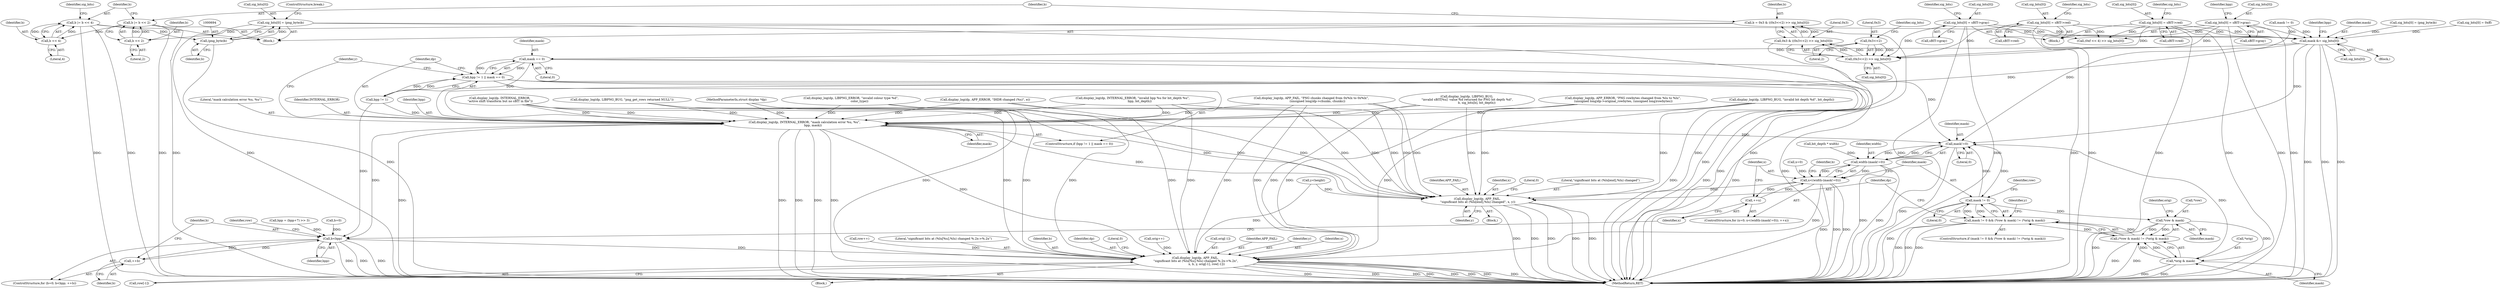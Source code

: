 digraph "0_Android_9d4853418ab2f754c2b63e091c29c5529b8b86ca_21@array" {
"1000689" [label="(Call,sig_bits[0] = (png_byte)b)"];
"1000693" [label="(Call,(png_byte)b)"];
"1000684" [label="(Call,b |= b << 4)"];
"1000686" [label="(Call,b << 4)"];
"1000679" [label="(Call,b |= b << 2)"];
"1000681" [label="(Call,b << 2)"];
"1000668" [label="(Call,b = 0x3 & ((0x3<<2) >> sig_bits[0]))"];
"1000670" [label="(Call,0x3 & ((0x3<<2) >> sig_bits[0]))"];
"1000672" [label="(Call,(0x3<<2) >> sig_bits[0])"];
"1000673" [label="(Call,0x3<<2)"];
"1000441" [label="(Call,sig_bits[0] = sBIT->gray)"];
"1000462" [label="(Call,sig_bits[0] = sBIT->red)"];
"1000490" [label="(Call,sig_bits[0] = sBIT->red)"];
"1000429" [label="(Call,sig_bits[0] = sBIT->gray)"];
"1000741" [label="(Call,mask &= sig_bits[0])"];
"1000751" [label="(Call,mask == 0)"];
"1000747" [label="(Call,bpp != 1 || mask == 0)"];
"1000754" [label="(Call,display_log(dp, INTERNAL_ERROR, \"mask calculation error %u, %u\",\n                  bpp, mask))"];
"1000793" [label="(Call,mask!=0)"];
"1000791" [label="(Call,width-(mask!=0))"];
"1000789" [label="(Call,x<(width-(mask!=0)))"];
"1000796" [label="(Call,++x)"];
"1000827" [label="(Call,display_log(dp, APP_FAIL,\n \"significant bits at (%lu[%u],%lu) changed %.2x->%.2x\",\n                        x, b, y, orig[-1], row[-1]))"];
"1000859" [label="(Call,display_log(dp, APP_FAIL,\n \"significant bits at (%lu[end],%lu) changed\", x, y))"];
"1000846" [label="(Call,mask != 0)"];
"1000845" [label="(Call,mask != 0 && (*row & mask) != (*orig & mask))"];
"1000850" [label="(Call,*row & mask)"];
"1000849" [label="(Call,(*row & mask) != (*orig & mask))"];
"1000854" [label="(Call,*orig & mask)"];
"1000804" [label="(Call,b<bpp)"];
"1000807" [label="(Call,++b)"];
"1000797" [label="(Identifier,x)"];
"1000494" [label="(Call,sBIT->red)"];
"1000845" [label="(Call,mask != 0 && (*row & mask) != (*orig & mask))"];
"1000723" [label="(Call,display_log(dp, LIBPNG_BUG, \"invalid bit depth %d\", bit_depth))"];
"1000681" [label="(Call,b << 2)"];
"1000753" [label="(Literal,0)"];
"1000864" [label="(Identifier,y)"];
"1000834" [label="(Call,orig[-1])"];
"1000672" [label="(Call,(0x3<<2) >> sig_bits[0])"];
"1000794" [label="(Identifier,mask)"];
"1000848" [label="(Literal,0)"];
"1000661" [label="(Call,sig_bits[0] = 0xff)"];
"1000764" [label="(Call,y<height)"];
"1000680" [label="(Identifier,b)"];
"1000686" [label="(Call,b << 4)"];
"1000829" [label="(Identifier,APP_FAIL)"];
"1000800" [label="(ControlStructure,for (b=0; b<bpp; ++b))"];
"1000838" [label="(Call,row[-1])"];
"1000684" [label="(Call,b |= b << 4)"];
"1000691" [label="(Identifier,sig_bits)"];
"1000131" [label="(MethodParameterIn,struct display *dp)"];
"1000490" [label="(Call,sig_bits[0] = sBIT->red)"];
"1000675" [label="(Literal,2)"];
"1000741" [label="(Call,mask &= sig_bits[0])"];
"1000852" [label="(Identifier,row)"];
"1000586" [label="(Block,)"];
"1000789" [label="(Call,x<(width-(mask!=0)))"];
"1000752" [label="(Identifier,mask)"];
"1000833" [label="(Identifier,y)"];
"1000792" [label="(Identifier,width)"];
"1000815" [label="(Identifier,row)"];
"1000791" [label="(Call,width-(mask!=0))"];
"1000491" [label="(Call,sig_bits[0])"];
"1000749" [label="(Identifier,bpp)"];
"1000702" [label="(Call,(0xf << 4) >> sig_bits[0])"];
"1000688" [label="(Literal,4)"];
"1000793" [label="(Call,mask!=0)"];
"1000846" [label="(Call,mask != 0)"];
"1000748" [label="(Call,bpp != 1)"];
"1000804" [label="(Call,b<bpp)"];
"1000806" [label="(Identifier,bpp)"];
"1000188" [label="(Call,display_log(dp, APP_ERROR, \"IHDR changed (%s)\", e))"];
"1000433" [label="(Call,sBIT->gray)"];
"1000785" [label="(ControlStructure,for (x=0; x<(width-(mask!=0)); ++x))"];
"1000855" [label="(Call,*orig)"];
"1000466" [label="(Call,sBIT->red)"];
"1000751" [label="(Call,mask == 0)"];
"1000683" [label="(Literal,2)"];
"1000437" [label="(Identifier,bpp)"];
"1000757" [label="(Literal,\"mask calculation error %u, %u\")"];
"1000421" [label="(Call,display_log(dp, INTERNAL_ERROR,\n \"active shift transform but no sBIT in file\"))"];
"1000236" [label="(Call,display_log(dp, APP_ERROR, \"PNG rowbytes changed from %lu to %lu\",\n (unsigned long)dp->original_rowbytes, (unsigned long)rowbytes))"];
"1000677" [label="(Identifier,sig_bits)"];
"1000746" [label="(ControlStructure,if (bpp != 1 || mask == 0))"];
"1000831" [label="(Identifier,x)"];
"1000687" [label="(Identifier,b)"];
"1000450" [label="(Identifier,sig_bits)"];
"1000499" [label="(Identifier,sig_bits)"];
"1000863" [label="(Identifier,x)"];
"1000671" [label="(Literal,0x3)"];
"1000682" [label="(Identifier,b)"];
"1000669" [label="(Identifier,b)"];
"1000869" [label="(MethodReturn,RET)"];
"1000674" [label="(Literal,0x3)"];
"1000430" [label="(Call,sig_bits[0])"];
"1000808" [label="(Identifier,b)"];
"1000695" [label="(Identifier,b)"];
"1000807" [label="(Call,++b)"];
"1000859" [label="(Call,display_log(dp, APP_FAIL,\n \"significant bits at (%lu[end],%lu) changed\", x, y))"];
"1000463" [label="(Call,sig_bits[0])"];
"1000856" [label="(Identifier,orig)"];
"1000690" [label="(Call,sig_bits[0])"];
"1000685" [label="(Identifier,b)"];
"1000854" [label="(Call,*orig & mask)"];
"1000814" [label="(Call,row++)"];
"1000696" [label="(ControlStructure,break;)"];
"1000743" [label="(Call,sig_bits[0])"];
"1000578" [label="(Call,display_log(dp, INTERNAL_ERROR, \"invalid bpp %u for bit_depth %u\",\n               bpp, bit_depth))"];
"1000847" [label="(Identifier,mask)"];
"1000830" [label="(Literal,\"significant bits at (%lu[%u],%lu) changed %.2x->%.2x\")"];
"1000211" [label="(Call,display_log(dp, APP_FAIL, \"PNG chunks changed from 0x%lx to 0x%lx\",\n             (unsigned long)dp->chunks, chunks))"];
"1000272" [label="(Call,bit_depth * width)"];
"1000670" [label="(Call,0x3 & ((0x3<<2) >> sig_bits[0]))"];
"1000673" [label="(Call,0x3<<2)"];
"1000442" [label="(Call,sig_bits[0])"];
"1000866" [label="(Literal,0)"];
"1000862" [label="(Literal,\"significant bits at (%lu[end],%lu) changed\")"];
"1000832" [label="(Identifier,b)"];
"1000689" [label="(Call,sig_bits[0] = (png_byte)b)"];
"1000462" [label="(Call,sig_bits[0] = sBIT->red)"];
"1000768" [label="(Identifier,y)"];
"1000429" [label="(Call,sig_bits[0] = sBIT->gray)"];
"1000762" [label="(Identifier,y)"];
"1000860" [label="(Identifier,dp)"];
"1000844" [label="(ControlStructure,if (mask != 0 && (*row & mask) != (*orig & mask)))"];
"1000729" [label="(Call,bpp = (bpp+7) >> 3)"];
"1000826" [label="(Block,)"];
"1000853" [label="(Identifier,mask)"];
"1000471" [label="(Identifier,sig_bits)"];
"1000828" [label="(Identifier,dp)"];
"1000742" [label="(Identifier,mask)"];
"1000786" [label="(Call,x=0)"];
"1000850" [label="(Call,*row & mask)"];
"1000796" [label="(Call,++x)"];
"1000827" [label="(Call,display_log(dp, APP_FAIL,\n \"significant bits at (%lu[%u],%lu) changed %.2x->%.2x\",\n                        x, b, y, orig[-1], row[-1]))"];
"1000858" [label="(Block,)"];
"1000849" [label="(Call,(*row & mask) != (*orig & mask))"];
"1000525" [label="(Call,display_log(dp, LIBPNG_ERROR, \"invalid colour type %d\",\n                  color_type))"];
"1000756" [label="(Identifier,INTERNAL_ERROR)"];
"1000714" [label="(Call,sig_bits[0] = (png_byte)b)"];
"1000560" [label="(Call,display_log(dp, LIBPNG_BUG,\n \"invalid sBIT[%u]  value %d returned for PNG bit depth %d\",\n                     b, sig_bits[b], bit_depth))"];
"1000693" [label="(Call,(png_byte)b)"];
"1000843" [label="(Literal,0)"];
"1000284" [label="(Call,display_log(dp, LIBPNG_BUG, \"png_get_rows returned NULL\"))"];
"1000668" [label="(Call,b = 0x3 & ((0x3<<2) >> sig_bits[0]))"];
"1000759" [label="(Identifier,mask)"];
"1000790" [label="(Identifier,x)"];
"1000427" [label="(Block,)"];
"1000821" [label="(Call,orig++)"];
"1000754" [label="(Call,display_log(dp, INTERNAL_ERROR, \"mask calculation error %u, %u\",\n                  bpp, mask))"];
"1000802" [label="(Identifier,b)"];
"1000441" [label="(Call,sig_bits[0] = sBIT->gray)"];
"1000679" [label="(Call,b |= b << 2)"];
"1000857" [label="(Identifier,mask)"];
"1000805" [label="(Identifier,b)"];
"1000676" [label="(Call,sig_bits[0])"];
"1000445" [label="(Call,sBIT->gray)"];
"1000801" [label="(Call,b=0)"];
"1000747" [label="(Call,bpp != 1 || mask == 0)"];
"1000795" [label="(Literal,0)"];
"1000861" [label="(Identifier,APP_FAIL)"];
"1000758" [label="(Identifier,bpp)"];
"1000737" [label="(Call,mask != 0)"];
"1000755" [label="(Identifier,dp)"];
"1000740" [label="(Block,)"];
"1000851" [label="(Call,*row)"];
"1000689" -> "1000586"  [label="AST: "];
"1000689" -> "1000693"  [label="CFG: "];
"1000690" -> "1000689"  [label="AST: "];
"1000693" -> "1000689"  [label="AST: "];
"1000696" -> "1000689"  [label="CFG: "];
"1000689" -> "1000869"  [label="DDG: "];
"1000689" -> "1000869"  [label="DDG: "];
"1000693" -> "1000689"  [label="DDG: "];
"1000689" -> "1000741"  [label="DDG: "];
"1000693" -> "1000695"  [label="CFG: "];
"1000694" -> "1000693"  [label="AST: "];
"1000695" -> "1000693"  [label="AST: "];
"1000693" -> "1000869"  [label="DDG: "];
"1000684" -> "1000693"  [label="DDG: "];
"1000684" -> "1000586"  [label="AST: "];
"1000684" -> "1000686"  [label="CFG: "];
"1000685" -> "1000684"  [label="AST: "];
"1000686" -> "1000684"  [label="AST: "];
"1000691" -> "1000684"  [label="CFG: "];
"1000684" -> "1000869"  [label="DDG: "];
"1000684" -> "1000869"  [label="DDG: "];
"1000686" -> "1000684"  [label="DDG: "];
"1000686" -> "1000684"  [label="DDG: "];
"1000686" -> "1000688"  [label="CFG: "];
"1000687" -> "1000686"  [label="AST: "];
"1000688" -> "1000686"  [label="AST: "];
"1000679" -> "1000686"  [label="DDG: "];
"1000679" -> "1000586"  [label="AST: "];
"1000679" -> "1000681"  [label="CFG: "];
"1000680" -> "1000679"  [label="AST: "];
"1000681" -> "1000679"  [label="AST: "];
"1000685" -> "1000679"  [label="CFG: "];
"1000679" -> "1000869"  [label="DDG: "];
"1000679" -> "1000869"  [label="DDG: "];
"1000681" -> "1000679"  [label="DDG: "];
"1000681" -> "1000679"  [label="DDG: "];
"1000681" -> "1000683"  [label="CFG: "];
"1000682" -> "1000681"  [label="AST: "];
"1000683" -> "1000681"  [label="AST: "];
"1000668" -> "1000681"  [label="DDG: "];
"1000668" -> "1000586"  [label="AST: "];
"1000668" -> "1000670"  [label="CFG: "];
"1000669" -> "1000668"  [label="AST: "];
"1000670" -> "1000668"  [label="AST: "];
"1000680" -> "1000668"  [label="CFG: "];
"1000668" -> "1000869"  [label="DDG: "];
"1000670" -> "1000668"  [label="DDG: "];
"1000670" -> "1000668"  [label="DDG: "];
"1000670" -> "1000672"  [label="CFG: "];
"1000671" -> "1000670"  [label="AST: "];
"1000672" -> "1000670"  [label="AST: "];
"1000670" -> "1000869"  [label="DDG: "];
"1000672" -> "1000670"  [label="DDG: "];
"1000672" -> "1000670"  [label="DDG: "];
"1000672" -> "1000676"  [label="CFG: "];
"1000673" -> "1000672"  [label="AST: "];
"1000676" -> "1000672"  [label="AST: "];
"1000672" -> "1000869"  [label="DDG: "];
"1000673" -> "1000672"  [label="DDG: "];
"1000673" -> "1000672"  [label="DDG: "];
"1000441" -> "1000672"  [label="DDG: "];
"1000462" -> "1000672"  [label="DDG: "];
"1000490" -> "1000672"  [label="DDG: "];
"1000429" -> "1000672"  [label="DDG: "];
"1000673" -> "1000675"  [label="CFG: "];
"1000674" -> "1000673"  [label="AST: "];
"1000675" -> "1000673"  [label="AST: "];
"1000677" -> "1000673"  [label="CFG: "];
"1000441" -> "1000427"  [label="AST: "];
"1000441" -> "1000445"  [label="CFG: "];
"1000442" -> "1000441"  [label="AST: "];
"1000445" -> "1000441"  [label="AST: "];
"1000450" -> "1000441"  [label="CFG: "];
"1000441" -> "1000869"  [label="DDG: "];
"1000441" -> "1000869"  [label="DDG: "];
"1000441" -> "1000702"  [label="DDG: "];
"1000441" -> "1000741"  [label="DDG: "];
"1000462" -> "1000427"  [label="AST: "];
"1000462" -> "1000466"  [label="CFG: "];
"1000463" -> "1000462"  [label="AST: "];
"1000466" -> "1000462"  [label="AST: "];
"1000471" -> "1000462"  [label="CFG: "];
"1000462" -> "1000869"  [label="DDG: "];
"1000462" -> "1000869"  [label="DDG: "];
"1000462" -> "1000702"  [label="DDG: "];
"1000462" -> "1000741"  [label="DDG: "];
"1000490" -> "1000427"  [label="AST: "];
"1000490" -> "1000494"  [label="CFG: "];
"1000491" -> "1000490"  [label="AST: "];
"1000494" -> "1000490"  [label="AST: "];
"1000499" -> "1000490"  [label="CFG: "];
"1000490" -> "1000869"  [label="DDG: "];
"1000490" -> "1000869"  [label="DDG: "];
"1000490" -> "1000702"  [label="DDG: "];
"1000490" -> "1000741"  [label="DDG: "];
"1000429" -> "1000427"  [label="AST: "];
"1000429" -> "1000433"  [label="CFG: "];
"1000430" -> "1000429"  [label="AST: "];
"1000433" -> "1000429"  [label="AST: "];
"1000437" -> "1000429"  [label="CFG: "];
"1000429" -> "1000869"  [label="DDG: "];
"1000429" -> "1000869"  [label="DDG: "];
"1000429" -> "1000702"  [label="DDG: "];
"1000429" -> "1000741"  [label="DDG: "];
"1000741" -> "1000740"  [label="AST: "];
"1000741" -> "1000743"  [label="CFG: "];
"1000742" -> "1000741"  [label="AST: "];
"1000743" -> "1000741"  [label="AST: "];
"1000749" -> "1000741"  [label="CFG: "];
"1000741" -> "1000869"  [label="DDG: "];
"1000741" -> "1000869"  [label="DDG: "];
"1000741" -> "1000869"  [label="DDG: "];
"1000737" -> "1000741"  [label="DDG: "];
"1000714" -> "1000741"  [label="DDG: "];
"1000661" -> "1000741"  [label="DDG: "];
"1000741" -> "1000751"  [label="DDG: "];
"1000741" -> "1000754"  [label="DDG: "];
"1000741" -> "1000793"  [label="DDG: "];
"1000751" -> "1000747"  [label="AST: "];
"1000751" -> "1000753"  [label="CFG: "];
"1000752" -> "1000751"  [label="AST: "];
"1000753" -> "1000751"  [label="AST: "];
"1000747" -> "1000751"  [label="CFG: "];
"1000751" -> "1000869"  [label="DDG: "];
"1000751" -> "1000747"  [label="DDG: "];
"1000751" -> "1000747"  [label="DDG: "];
"1000751" -> "1000754"  [label="DDG: "];
"1000751" -> "1000793"  [label="DDG: "];
"1000747" -> "1000746"  [label="AST: "];
"1000747" -> "1000748"  [label="CFG: "];
"1000748" -> "1000747"  [label="AST: "];
"1000755" -> "1000747"  [label="CFG: "];
"1000762" -> "1000747"  [label="CFG: "];
"1000747" -> "1000869"  [label="DDG: "];
"1000747" -> "1000869"  [label="DDG: "];
"1000747" -> "1000869"  [label="DDG: "];
"1000748" -> "1000747"  [label="DDG: "];
"1000748" -> "1000747"  [label="DDG: "];
"1000754" -> "1000746"  [label="AST: "];
"1000754" -> "1000759"  [label="CFG: "];
"1000755" -> "1000754"  [label="AST: "];
"1000756" -> "1000754"  [label="AST: "];
"1000757" -> "1000754"  [label="AST: "];
"1000758" -> "1000754"  [label="AST: "];
"1000759" -> "1000754"  [label="AST: "];
"1000762" -> "1000754"  [label="CFG: "];
"1000754" -> "1000869"  [label="DDG: "];
"1000754" -> "1000869"  [label="DDG: "];
"1000754" -> "1000869"  [label="DDG: "];
"1000754" -> "1000869"  [label="DDG: "];
"1000754" -> "1000869"  [label="DDG: "];
"1000578" -> "1000754"  [label="DDG: "];
"1000578" -> "1000754"  [label="DDG: "];
"1000723" -> "1000754"  [label="DDG: "];
"1000188" -> "1000754"  [label="DDG: "];
"1000421" -> "1000754"  [label="DDG: "];
"1000421" -> "1000754"  [label="DDG: "];
"1000525" -> "1000754"  [label="DDG: "];
"1000211" -> "1000754"  [label="DDG: "];
"1000560" -> "1000754"  [label="DDG: "];
"1000236" -> "1000754"  [label="DDG: "];
"1000284" -> "1000754"  [label="DDG: "];
"1000131" -> "1000754"  [label="DDG: "];
"1000748" -> "1000754"  [label="DDG: "];
"1000754" -> "1000793"  [label="DDG: "];
"1000754" -> "1000804"  [label="DDG: "];
"1000754" -> "1000827"  [label="DDG: "];
"1000754" -> "1000859"  [label="DDG: "];
"1000793" -> "1000791"  [label="AST: "];
"1000793" -> "1000795"  [label="CFG: "];
"1000794" -> "1000793"  [label="AST: "];
"1000795" -> "1000793"  [label="AST: "];
"1000791" -> "1000793"  [label="CFG: "];
"1000793" -> "1000869"  [label="DDG: "];
"1000793" -> "1000791"  [label="DDG: "];
"1000793" -> "1000791"  [label="DDG: "];
"1000854" -> "1000793"  [label="DDG: "];
"1000846" -> "1000793"  [label="DDG: "];
"1000737" -> "1000793"  [label="DDG: "];
"1000793" -> "1000846"  [label="DDG: "];
"1000791" -> "1000789"  [label="AST: "];
"1000792" -> "1000791"  [label="AST: "];
"1000789" -> "1000791"  [label="CFG: "];
"1000791" -> "1000869"  [label="DDG: "];
"1000791" -> "1000869"  [label="DDG: "];
"1000791" -> "1000789"  [label="DDG: "];
"1000791" -> "1000789"  [label="DDG: "];
"1000272" -> "1000791"  [label="DDG: "];
"1000789" -> "1000785"  [label="AST: "];
"1000790" -> "1000789"  [label="AST: "];
"1000802" -> "1000789"  [label="CFG: "];
"1000847" -> "1000789"  [label="CFG: "];
"1000789" -> "1000869"  [label="DDG: "];
"1000789" -> "1000869"  [label="DDG: "];
"1000789" -> "1000869"  [label="DDG: "];
"1000786" -> "1000789"  [label="DDG: "];
"1000796" -> "1000789"  [label="DDG: "];
"1000789" -> "1000796"  [label="DDG: "];
"1000789" -> "1000827"  [label="DDG: "];
"1000789" -> "1000859"  [label="DDG: "];
"1000796" -> "1000785"  [label="AST: "];
"1000796" -> "1000797"  [label="CFG: "];
"1000797" -> "1000796"  [label="AST: "];
"1000790" -> "1000796"  [label="CFG: "];
"1000827" -> "1000826"  [label="AST: "];
"1000827" -> "1000838"  [label="CFG: "];
"1000828" -> "1000827"  [label="AST: "];
"1000829" -> "1000827"  [label="AST: "];
"1000830" -> "1000827"  [label="AST: "];
"1000831" -> "1000827"  [label="AST: "];
"1000832" -> "1000827"  [label="AST: "];
"1000833" -> "1000827"  [label="AST: "];
"1000834" -> "1000827"  [label="AST: "];
"1000838" -> "1000827"  [label="AST: "];
"1000843" -> "1000827"  [label="CFG: "];
"1000827" -> "1000869"  [label="DDG: "];
"1000827" -> "1000869"  [label="DDG: "];
"1000827" -> "1000869"  [label="DDG: "];
"1000827" -> "1000869"  [label="DDG: "];
"1000827" -> "1000869"  [label="DDG: "];
"1000827" -> "1000869"  [label="DDG: "];
"1000827" -> "1000869"  [label="DDG: "];
"1000827" -> "1000869"  [label="DDG: "];
"1000578" -> "1000827"  [label="DDG: "];
"1000723" -> "1000827"  [label="DDG: "];
"1000188" -> "1000827"  [label="DDG: "];
"1000421" -> "1000827"  [label="DDG: "];
"1000525" -> "1000827"  [label="DDG: "];
"1000211" -> "1000827"  [label="DDG: "];
"1000211" -> "1000827"  [label="DDG: "];
"1000560" -> "1000827"  [label="DDG: "];
"1000236" -> "1000827"  [label="DDG: "];
"1000284" -> "1000827"  [label="DDG: "];
"1000131" -> "1000827"  [label="DDG: "];
"1000804" -> "1000827"  [label="DDG: "];
"1000764" -> "1000827"  [label="DDG: "];
"1000821" -> "1000827"  [label="DDG: "];
"1000814" -> "1000827"  [label="DDG: "];
"1000859" -> "1000858"  [label="AST: "];
"1000859" -> "1000864"  [label="CFG: "];
"1000860" -> "1000859"  [label="AST: "];
"1000861" -> "1000859"  [label="AST: "];
"1000862" -> "1000859"  [label="AST: "];
"1000863" -> "1000859"  [label="AST: "];
"1000864" -> "1000859"  [label="AST: "];
"1000866" -> "1000859"  [label="CFG: "];
"1000859" -> "1000869"  [label="DDG: "];
"1000859" -> "1000869"  [label="DDG: "];
"1000859" -> "1000869"  [label="DDG: "];
"1000859" -> "1000869"  [label="DDG: "];
"1000859" -> "1000869"  [label="DDG: "];
"1000578" -> "1000859"  [label="DDG: "];
"1000723" -> "1000859"  [label="DDG: "];
"1000188" -> "1000859"  [label="DDG: "];
"1000421" -> "1000859"  [label="DDG: "];
"1000525" -> "1000859"  [label="DDG: "];
"1000211" -> "1000859"  [label="DDG: "];
"1000211" -> "1000859"  [label="DDG: "];
"1000560" -> "1000859"  [label="DDG: "];
"1000236" -> "1000859"  [label="DDG: "];
"1000284" -> "1000859"  [label="DDG: "];
"1000131" -> "1000859"  [label="DDG: "];
"1000764" -> "1000859"  [label="DDG: "];
"1000846" -> "1000845"  [label="AST: "];
"1000846" -> "1000848"  [label="CFG: "];
"1000847" -> "1000846"  [label="AST: "];
"1000848" -> "1000846"  [label="AST: "];
"1000852" -> "1000846"  [label="CFG: "];
"1000845" -> "1000846"  [label="CFG: "];
"1000846" -> "1000869"  [label="DDG: "];
"1000846" -> "1000845"  [label="DDG: "];
"1000846" -> "1000845"  [label="DDG: "];
"1000846" -> "1000850"  [label="DDG: "];
"1000845" -> "1000844"  [label="AST: "];
"1000845" -> "1000849"  [label="CFG: "];
"1000849" -> "1000845"  [label="AST: "];
"1000860" -> "1000845"  [label="CFG: "];
"1000768" -> "1000845"  [label="CFG: "];
"1000845" -> "1000869"  [label="DDG: "];
"1000845" -> "1000869"  [label="DDG: "];
"1000845" -> "1000869"  [label="DDG: "];
"1000849" -> "1000845"  [label="DDG: "];
"1000849" -> "1000845"  [label="DDG: "];
"1000850" -> "1000849"  [label="AST: "];
"1000850" -> "1000853"  [label="CFG: "];
"1000851" -> "1000850"  [label="AST: "];
"1000853" -> "1000850"  [label="AST: "];
"1000856" -> "1000850"  [label="CFG: "];
"1000850" -> "1000869"  [label="DDG: "];
"1000850" -> "1000849"  [label="DDG: "];
"1000850" -> "1000849"  [label="DDG: "];
"1000850" -> "1000854"  [label="DDG: "];
"1000849" -> "1000854"  [label="CFG: "];
"1000854" -> "1000849"  [label="AST: "];
"1000849" -> "1000869"  [label="DDG: "];
"1000849" -> "1000869"  [label="DDG: "];
"1000854" -> "1000849"  [label="DDG: "];
"1000854" -> "1000849"  [label="DDG: "];
"1000854" -> "1000857"  [label="CFG: "];
"1000855" -> "1000854"  [label="AST: "];
"1000857" -> "1000854"  [label="AST: "];
"1000854" -> "1000869"  [label="DDG: "];
"1000854" -> "1000869"  [label="DDG: "];
"1000804" -> "1000800"  [label="AST: "];
"1000804" -> "1000806"  [label="CFG: "];
"1000805" -> "1000804"  [label="AST: "];
"1000806" -> "1000804"  [label="AST: "];
"1000815" -> "1000804"  [label="CFG: "];
"1000797" -> "1000804"  [label="CFG: "];
"1000804" -> "1000869"  [label="DDG: "];
"1000804" -> "1000869"  [label="DDG: "];
"1000804" -> "1000869"  [label="DDG: "];
"1000807" -> "1000804"  [label="DDG: "];
"1000801" -> "1000804"  [label="DDG: "];
"1000729" -> "1000804"  [label="DDG: "];
"1000748" -> "1000804"  [label="DDG: "];
"1000804" -> "1000807"  [label="DDG: "];
"1000807" -> "1000800"  [label="AST: "];
"1000807" -> "1000808"  [label="CFG: "];
"1000808" -> "1000807"  [label="AST: "];
"1000805" -> "1000807"  [label="CFG: "];
}
